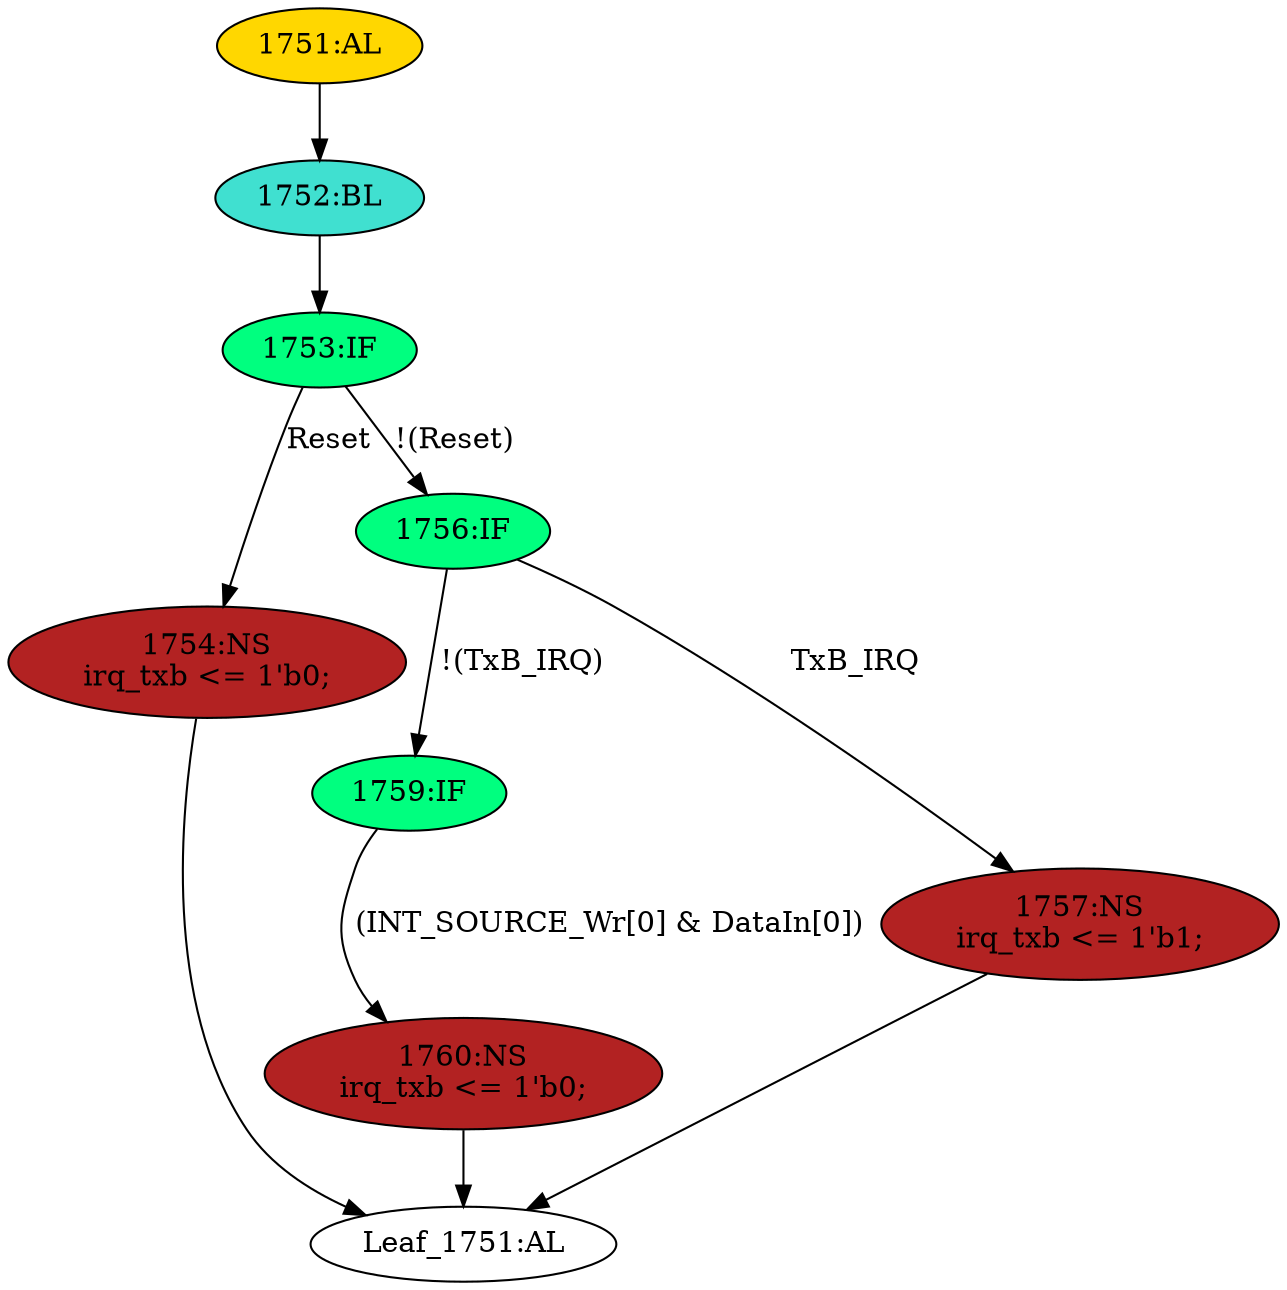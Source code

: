 strict digraph "" {
	node [label="\N"];
	"1754:NS"	 [ast="<pyverilog.vparser.ast.NonblockingSubstitution object at 0x7fbdee0402d0>",
		fillcolor=firebrick,
		label="1754:NS
irq_txb <= 1'b0;",
		statements="[<pyverilog.vparser.ast.NonblockingSubstitution object at 0x7fbdee0402d0>]",
		style=filled,
		typ=NonblockingSubstitution];
	"Leaf_1751:AL"	 [def_var="['irq_txb']",
		label="Leaf_1751:AL"];
	"1754:NS" -> "Leaf_1751:AL"	 [cond="[]",
		lineno=None];
	"1759:IF"	 [ast="<pyverilog.vparser.ast.IfStatement object at 0x7fbdee040410>",
		fillcolor=springgreen,
		label="1759:IF",
		statements="[]",
		style=filled,
		typ=IfStatement];
	"1760:NS"	 [ast="<pyverilog.vparser.ast.NonblockingSubstitution object at 0x7fbdee040450>",
		fillcolor=firebrick,
		label="1760:NS
irq_txb <= 1'b0;",
		statements="[<pyverilog.vparser.ast.NonblockingSubstitution object at 0x7fbdee040450>]",
		style=filled,
		typ=NonblockingSubstitution];
	"1759:IF" -> "1760:NS"	 [cond="['INT_SOURCE_Wr', 'DataIn']",
		label="(INT_SOURCE_Wr[0] & DataIn[0])",
		lineno=1759];
	"1753:IF"	 [ast="<pyverilog.vparser.ast.IfStatement object at 0x7fbdee040950>",
		fillcolor=springgreen,
		label="1753:IF",
		statements="[]",
		style=filled,
		typ=IfStatement];
	"1753:IF" -> "1754:NS"	 [cond="['Reset']",
		label=Reset,
		lineno=1753];
	"1756:IF"	 [ast="<pyverilog.vparser.ast.IfStatement object at 0x7fbdee040990>",
		fillcolor=springgreen,
		label="1756:IF",
		statements="[]",
		style=filled,
		typ=IfStatement];
	"1753:IF" -> "1756:IF"	 [cond="['Reset']",
		label="!(Reset)",
		lineno=1753];
	"1756:IF" -> "1759:IF"	 [cond="['TxB_IRQ']",
		label="!(TxB_IRQ)",
		lineno=1756];
	"1757:NS"	 [ast="<pyverilog.vparser.ast.NonblockingSubstitution object at 0x7fbdee0409d0>",
		fillcolor=firebrick,
		label="1757:NS
irq_txb <= 1'b1;",
		statements="[<pyverilog.vparser.ast.NonblockingSubstitution object at 0x7fbdee0409d0>]",
		style=filled,
		typ=NonblockingSubstitution];
	"1756:IF" -> "1757:NS"	 [cond="['TxB_IRQ']",
		label=TxB_IRQ,
		lineno=1756];
	"1752:BL"	 [ast="<pyverilog.vparser.ast.Block object at 0x7fbdee040910>",
		fillcolor=turquoise,
		label="1752:BL",
		statements="[]",
		style=filled,
		typ=Block];
	"1752:BL" -> "1753:IF"	 [cond="[]",
		lineno=None];
	"1757:NS" -> "Leaf_1751:AL"	 [cond="[]",
		lineno=None];
	"1751:AL"	 [ast="<pyverilog.vparser.ast.Always object at 0x7fbdee040790>",
		clk_sens=True,
		fillcolor=gold,
		label="1751:AL",
		sens="['Clk', 'Reset']",
		statements="[]",
		style=filled,
		typ=Always,
		use_var="['Reset', 'INT_SOURCE_Wr', 'DataIn', 'TxB_IRQ']"];
	"1751:AL" -> "1752:BL"	 [cond="[]",
		lineno=None];
	"1760:NS" -> "Leaf_1751:AL"	 [cond="[]",
		lineno=None];
}
